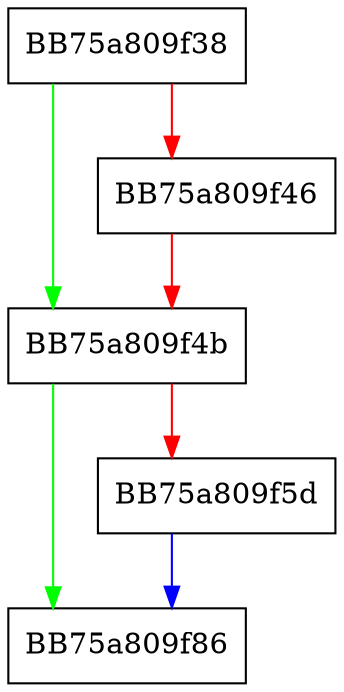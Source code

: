 digraph save_resource_find_ctx {
  node [shape="box"];
  graph [splines=ortho];
  BB75a809f38 -> BB75a809f4b [color="green"];
  BB75a809f38 -> BB75a809f46 [color="red"];
  BB75a809f46 -> BB75a809f4b [color="red"];
  BB75a809f4b -> BB75a809f86 [color="green"];
  BB75a809f4b -> BB75a809f5d [color="red"];
  BB75a809f5d -> BB75a809f86 [color="blue"];
}